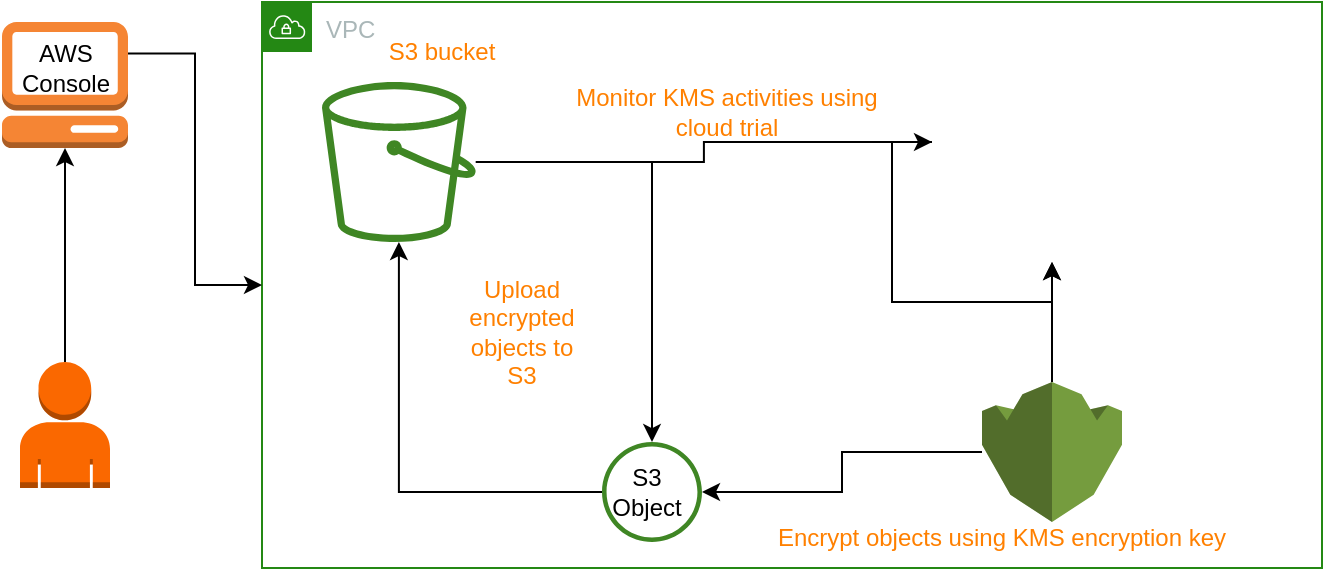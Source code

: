 <mxfile version="20.7.4" type="github"><diagram id="lgAjvLe_jVB1YDCb1No4" name="Page-1"><mxGraphModel dx="1306" dy="732" grid="1" gridSize="10" guides="1" tooltips="1" connect="1" arrows="1" fold="1" page="1" pageScale="1" pageWidth="827" pageHeight="1169" math="0" shadow="0"><root><mxCell id="0"/><mxCell id="1" parent="0"/><mxCell id="1WZSxnCPWTqcCzakOggm-1" value="VPC" style="points=[[0,0],[0.25,0],[0.5,0],[0.75,0],[1,0],[1,0.25],[1,0.5],[1,0.75],[1,1],[0.75,1],[0.5,1],[0.25,1],[0,1],[0,0.75],[0,0.5],[0,0.25]];outlineConnect=0;gradientColor=none;html=1;whiteSpace=wrap;fontSize=12;fontStyle=0;container=1;pointerEvents=0;collapsible=0;recursiveResize=0;shape=mxgraph.aws4.group;grIcon=mxgraph.aws4.group_vpc;strokeColor=#248814;fillColor=none;verticalAlign=top;align=left;spacingLeft=30;fontColor=#AAB7B8;dashed=0;" vertex="1" parent="1"><mxGeometry x="180" y="160" width="530" height="283" as="geometry"/></mxCell><mxCell id="1WZSxnCPWTqcCzakOggm-7" style="edgeStyle=orthogonalEdgeStyle;rounded=0;orthogonalLoop=1;jettySize=auto;html=1;" edge="1" parent="1WZSxnCPWTqcCzakOggm-1" source="1WZSxnCPWTqcCzakOggm-4" target="1WZSxnCPWTqcCzakOggm-5"><mxGeometry relative="1" as="geometry"/></mxCell><mxCell id="1WZSxnCPWTqcCzakOggm-21" style="edgeStyle=orthogonalEdgeStyle;rounded=0;orthogonalLoop=1;jettySize=auto;html=1;fontColor=#FF8000;" edge="1" parent="1WZSxnCPWTqcCzakOggm-1" source="1WZSxnCPWTqcCzakOggm-4" target="1WZSxnCPWTqcCzakOggm-10"><mxGeometry relative="1" as="geometry"/></mxCell><mxCell id="1WZSxnCPWTqcCzakOggm-4" value="" style="sketch=0;outlineConnect=0;fontColor=#232F3E;gradientColor=none;fillColor=#3F8624;strokeColor=none;dashed=0;verticalLabelPosition=bottom;verticalAlign=top;align=center;html=1;fontSize=12;fontStyle=0;aspect=fixed;pointerEvents=1;shape=mxgraph.aws4.bucket;" vertex="1" parent="1WZSxnCPWTqcCzakOggm-1"><mxGeometry x="30" y="40" width="76.92" height="80" as="geometry"/></mxCell><mxCell id="1WZSxnCPWTqcCzakOggm-8" style="edgeStyle=orthogonalEdgeStyle;rounded=0;orthogonalLoop=1;jettySize=auto;html=1;" edge="1" parent="1WZSxnCPWTqcCzakOggm-1" source="1WZSxnCPWTqcCzakOggm-5" target="1WZSxnCPWTqcCzakOggm-4"><mxGeometry relative="1" as="geometry"/></mxCell><mxCell id="1WZSxnCPWTqcCzakOggm-5" value="" style="sketch=0;outlineConnect=0;fontColor=#232F3E;gradientColor=none;fillColor=#3F8624;strokeColor=none;dashed=0;verticalLabelPosition=bottom;verticalAlign=top;align=center;html=1;fontSize=12;fontStyle=0;aspect=fixed;pointerEvents=1;shape=mxgraph.aws4.object;" vertex="1" parent="1WZSxnCPWTqcCzakOggm-1"><mxGeometry x="170" y="220" width="50" height="50" as="geometry"/></mxCell><mxCell id="1WZSxnCPWTqcCzakOggm-11" style="edgeStyle=orthogonalEdgeStyle;rounded=0;orthogonalLoop=1;jettySize=auto;html=1;" edge="1" parent="1WZSxnCPWTqcCzakOggm-1" source="1WZSxnCPWTqcCzakOggm-9" target="1WZSxnCPWTqcCzakOggm-5"><mxGeometry relative="1" as="geometry"/></mxCell><mxCell id="1WZSxnCPWTqcCzakOggm-12" style="edgeStyle=orthogonalEdgeStyle;rounded=0;orthogonalLoop=1;jettySize=auto;html=1;" edge="1" parent="1WZSxnCPWTqcCzakOggm-1" source="1WZSxnCPWTqcCzakOggm-9" target="1WZSxnCPWTqcCzakOggm-10"><mxGeometry relative="1" as="geometry"/></mxCell><mxCell id="1WZSxnCPWTqcCzakOggm-9" value="" style="outlineConnect=0;dashed=0;verticalLabelPosition=bottom;verticalAlign=top;align=center;html=1;shape=mxgraph.aws3.kms;fillColor=#759C3E;gradientColor=none;" vertex="1" parent="1WZSxnCPWTqcCzakOggm-1"><mxGeometry x="360" y="190" width="70" height="70" as="geometry"/></mxCell><mxCell id="1WZSxnCPWTqcCzakOggm-10" value="" style="shape=image;verticalLabelPosition=bottom;labelBackgroundColor=default;verticalAlign=top;aspect=fixed;imageAspect=0;image=https://wazuh.com/uploads/2020/05/aws-cloudtrial-post-icon.png;" vertex="1" parent="1WZSxnCPWTqcCzakOggm-1"><mxGeometry x="335" y="10" width="120" height="120" as="geometry"/></mxCell><mxCell id="1WZSxnCPWTqcCzakOggm-13" value="S3 Object" style="text;html=1;strokeColor=none;fillColor=none;align=center;verticalAlign=middle;whiteSpace=wrap;rounded=0;" vertex="1" parent="1WZSxnCPWTqcCzakOggm-1"><mxGeometry x="170" y="230" width="45" height="30" as="geometry"/></mxCell><mxCell id="1WZSxnCPWTqcCzakOggm-19" value="Upload encrypted objects to S3" style="text;html=1;strokeColor=none;fillColor=none;align=center;verticalAlign=middle;whiteSpace=wrap;rounded=0;fontColor=#FF8000;" vertex="1" parent="1WZSxnCPWTqcCzakOggm-1"><mxGeometry x="100" y="150" width="60" height="30" as="geometry"/></mxCell><mxCell id="1WZSxnCPWTqcCzakOggm-20" value="Encrypt objects using KMS encryption key" style="text;html=1;strokeColor=none;fillColor=none;align=center;verticalAlign=middle;whiteSpace=wrap;rounded=0;fontColor=#FF8000;" vertex="1" parent="1WZSxnCPWTqcCzakOggm-1"><mxGeometry x="250" y="253" width="240" height="30" as="geometry"/></mxCell><mxCell id="1WZSxnCPWTqcCzakOggm-22" value="S3 bucket" style="text;html=1;strokeColor=none;fillColor=none;align=center;verticalAlign=middle;whiteSpace=wrap;rounded=0;fontColor=#FF8000;" vertex="1" parent="1WZSxnCPWTqcCzakOggm-1"><mxGeometry x="60" y="10" width="60" height="30" as="geometry"/></mxCell><mxCell id="1WZSxnCPWTqcCzakOggm-23" value="Monitor KMS activities using cloud trial" style="text;html=1;strokeColor=none;fillColor=none;align=center;verticalAlign=middle;whiteSpace=wrap;rounded=0;fontColor=#FF8000;" vertex="1" parent="1WZSxnCPWTqcCzakOggm-1"><mxGeometry x="150" y="40" width="165" height="30" as="geometry"/></mxCell><mxCell id="1WZSxnCPWTqcCzakOggm-24" style="edgeStyle=orthogonalEdgeStyle;rounded=0;orthogonalLoop=1;jettySize=auto;html=1;exitX=0;exitY=0.5;exitDx=0;exitDy=0;fontColor=#FF8000;" edge="1" parent="1WZSxnCPWTqcCzakOggm-1" source="1WZSxnCPWTqcCzakOggm-10" target="1WZSxnCPWTqcCzakOggm-10"><mxGeometry relative="1" as="geometry"/></mxCell><mxCell id="1WZSxnCPWTqcCzakOggm-16" style="edgeStyle=orthogonalEdgeStyle;rounded=0;orthogonalLoop=1;jettySize=auto;html=1;exitX=1;exitY=0.25;exitDx=0;exitDy=0;exitPerimeter=0;" edge="1" parent="1" source="1WZSxnCPWTqcCzakOggm-2" target="1WZSxnCPWTqcCzakOggm-1"><mxGeometry relative="1" as="geometry"/></mxCell><mxCell id="1WZSxnCPWTqcCzakOggm-2" value="" style="outlineConnect=0;dashed=0;verticalLabelPosition=bottom;verticalAlign=top;align=center;html=1;shape=mxgraph.aws3.management_console;fillColor=#F58534;gradientColor=none;" vertex="1" parent="1"><mxGeometry x="50" y="170" width="63" height="63" as="geometry"/></mxCell><mxCell id="1WZSxnCPWTqcCzakOggm-15" style="edgeStyle=orthogonalEdgeStyle;rounded=0;orthogonalLoop=1;jettySize=auto;html=1;entryX=0.5;entryY=1;entryDx=0;entryDy=0;entryPerimeter=0;" edge="1" parent="1" source="1WZSxnCPWTqcCzakOggm-3" target="1WZSxnCPWTqcCzakOggm-2"><mxGeometry relative="1" as="geometry"/></mxCell><mxCell id="1WZSxnCPWTqcCzakOggm-3" value="" style="outlineConnect=0;dashed=0;verticalLabelPosition=bottom;verticalAlign=top;align=center;html=1;shape=mxgraph.aws3.user;fillColor=#fa6800;strokeColor=#C73500;fontColor=#000000;" vertex="1" parent="1"><mxGeometry x="59" y="340" width="45" height="63" as="geometry"/></mxCell><mxCell id="1WZSxnCPWTqcCzakOggm-17" value="AWS Console" style="text;html=1;strokeColor=none;fillColor=none;align=center;verticalAlign=middle;whiteSpace=wrap;rounded=0;" vertex="1" parent="1"><mxGeometry x="51.5" y="178" width="60" height="30" as="geometry"/></mxCell></root></mxGraphModel></diagram></mxfile>